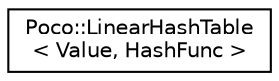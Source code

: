 digraph "Graphical Class Hierarchy"
{
 // LATEX_PDF_SIZE
  edge [fontname="Helvetica",fontsize="10",labelfontname="Helvetica",labelfontsize="10"];
  node [fontname="Helvetica",fontsize="10",shape=record];
  rankdir="LR";
  Node0 [label="Poco::LinearHashTable\l\< Value, HashFunc \>",height=0.2,width=0.4,color="black", fillcolor="white", style="filled",URL="$classPoco_1_1LinearHashTable.html",tooltip=" "];
}
